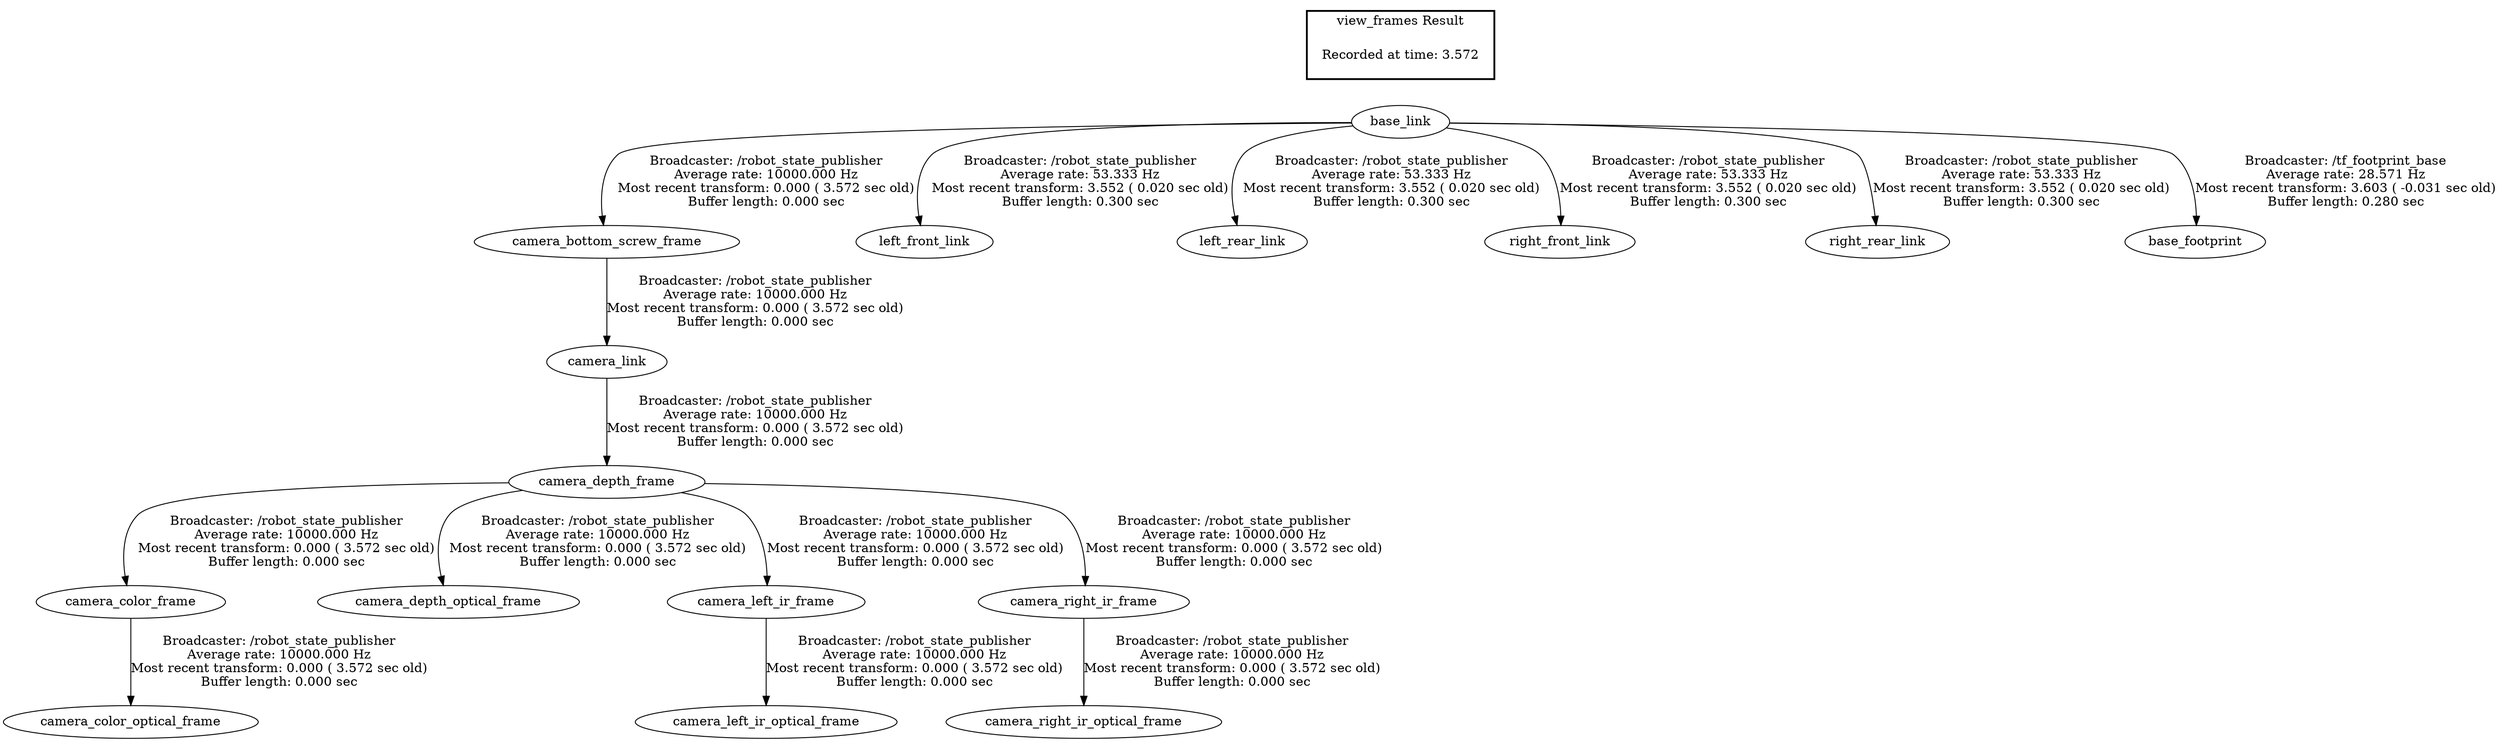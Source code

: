 digraph G {
"camera_depth_frame" -> "camera_color_frame"[label="Broadcaster: /robot_state_publisher\nAverage rate: 10000.000 Hz\nMost recent transform: 0.000 ( 3.572 sec old)\nBuffer length: 0.000 sec\n"];
"camera_link" -> "camera_depth_frame"[label="Broadcaster: /robot_state_publisher\nAverage rate: 10000.000 Hz\nMost recent transform: 0.000 ( 3.572 sec old)\nBuffer length: 0.000 sec\n"];
"camera_color_frame" -> "camera_color_optical_frame"[label="Broadcaster: /robot_state_publisher\nAverage rate: 10000.000 Hz\nMost recent transform: 0.000 ( 3.572 sec old)\nBuffer length: 0.000 sec\n"];
"camera_bottom_screw_frame" -> "camera_link"[label="Broadcaster: /robot_state_publisher\nAverage rate: 10000.000 Hz\nMost recent transform: 0.000 ( 3.572 sec old)\nBuffer length: 0.000 sec\n"];
"camera_depth_frame" -> "camera_depth_optical_frame"[label="Broadcaster: /robot_state_publisher\nAverage rate: 10000.000 Hz\nMost recent transform: 0.000 ( 3.572 sec old)\nBuffer length: 0.000 sec\n"];
"base_link" -> "camera_bottom_screw_frame"[label="Broadcaster: /robot_state_publisher\nAverage rate: 10000.000 Hz\nMost recent transform: 0.000 ( 3.572 sec old)\nBuffer length: 0.000 sec\n"];
"camera_depth_frame" -> "camera_left_ir_frame"[label="Broadcaster: /robot_state_publisher\nAverage rate: 10000.000 Hz\nMost recent transform: 0.000 ( 3.572 sec old)\nBuffer length: 0.000 sec\n"];
"camera_left_ir_frame" -> "camera_left_ir_optical_frame"[label="Broadcaster: /robot_state_publisher\nAverage rate: 10000.000 Hz\nMost recent transform: 0.000 ( 3.572 sec old)\nBuffer length: 0.000 sec\n"];
"camera_depth_frame" -> "camera_right_ir_frame"[label="Broadcaster: /robot_state_publisher\nAverage rate: 10000.000 Hz\nMost recent transform: 0.000 ( 3.572 sec old)\nBuffer length: 0.000 sec\n"];
"camera_right_ir_frame" -> "camera_right_ir_optical_frame"[label="Broadcaster: /robot_state_publisher\nAverage rate: 10000.000 Hz\nMost recent transform: 0.000 ( 3.572 sec old)\nBuffer length: 0.000 sec\n"];
"base_link" -> "left_front_link"[label="Broadcaster: /robot_state_publisher\nAverage rate: 53.333 Hz\nMost recent transform: 3.552 ( 0.020 sec old)\nBuffer length: 0.300 sec\n"];
"base_link" -> "left_rear_link"[label="Broadcaster: /robot_state_publisher\nAverage rate: 53.333 Hz\nMost recent transform: 3.552 ( 0.020 sec old)\nBuffer length: 0.300 sec\n"];
"base_link" -> "right_front_link"[label="Broadcaster: /robot_state_publisher\nAverage rate: 53.333 Hz\nMost recent transform: 3.552 ( 0.020 sec old)\nBuffer length: 0.300 sec\n"];
"base_link" -> "right_rear_link"[label="Broadcaster: /robot_state_publisher\nAverage rate: 53.333 Hz\nMost recent transform: 3.552 ( 0.020 sec old)\nBuffer length: 0.300 sec\n"];
"base_link" -> "base_footprint"[label="Broadcaster: /tf_footprint_base\nAverage rate: 28.571 Hz\nMost recent transform: 3.603 ( -0.031 sec old)\nBuffer length: 0.280 sec\n"];
edge [style=invis];
 subgraph cluster_legend { style=bold; color=black; label ="view_frames Result";
"Recorded at time: 3.572"[ shape=plaintext ] ;
 }->"base_link";
}